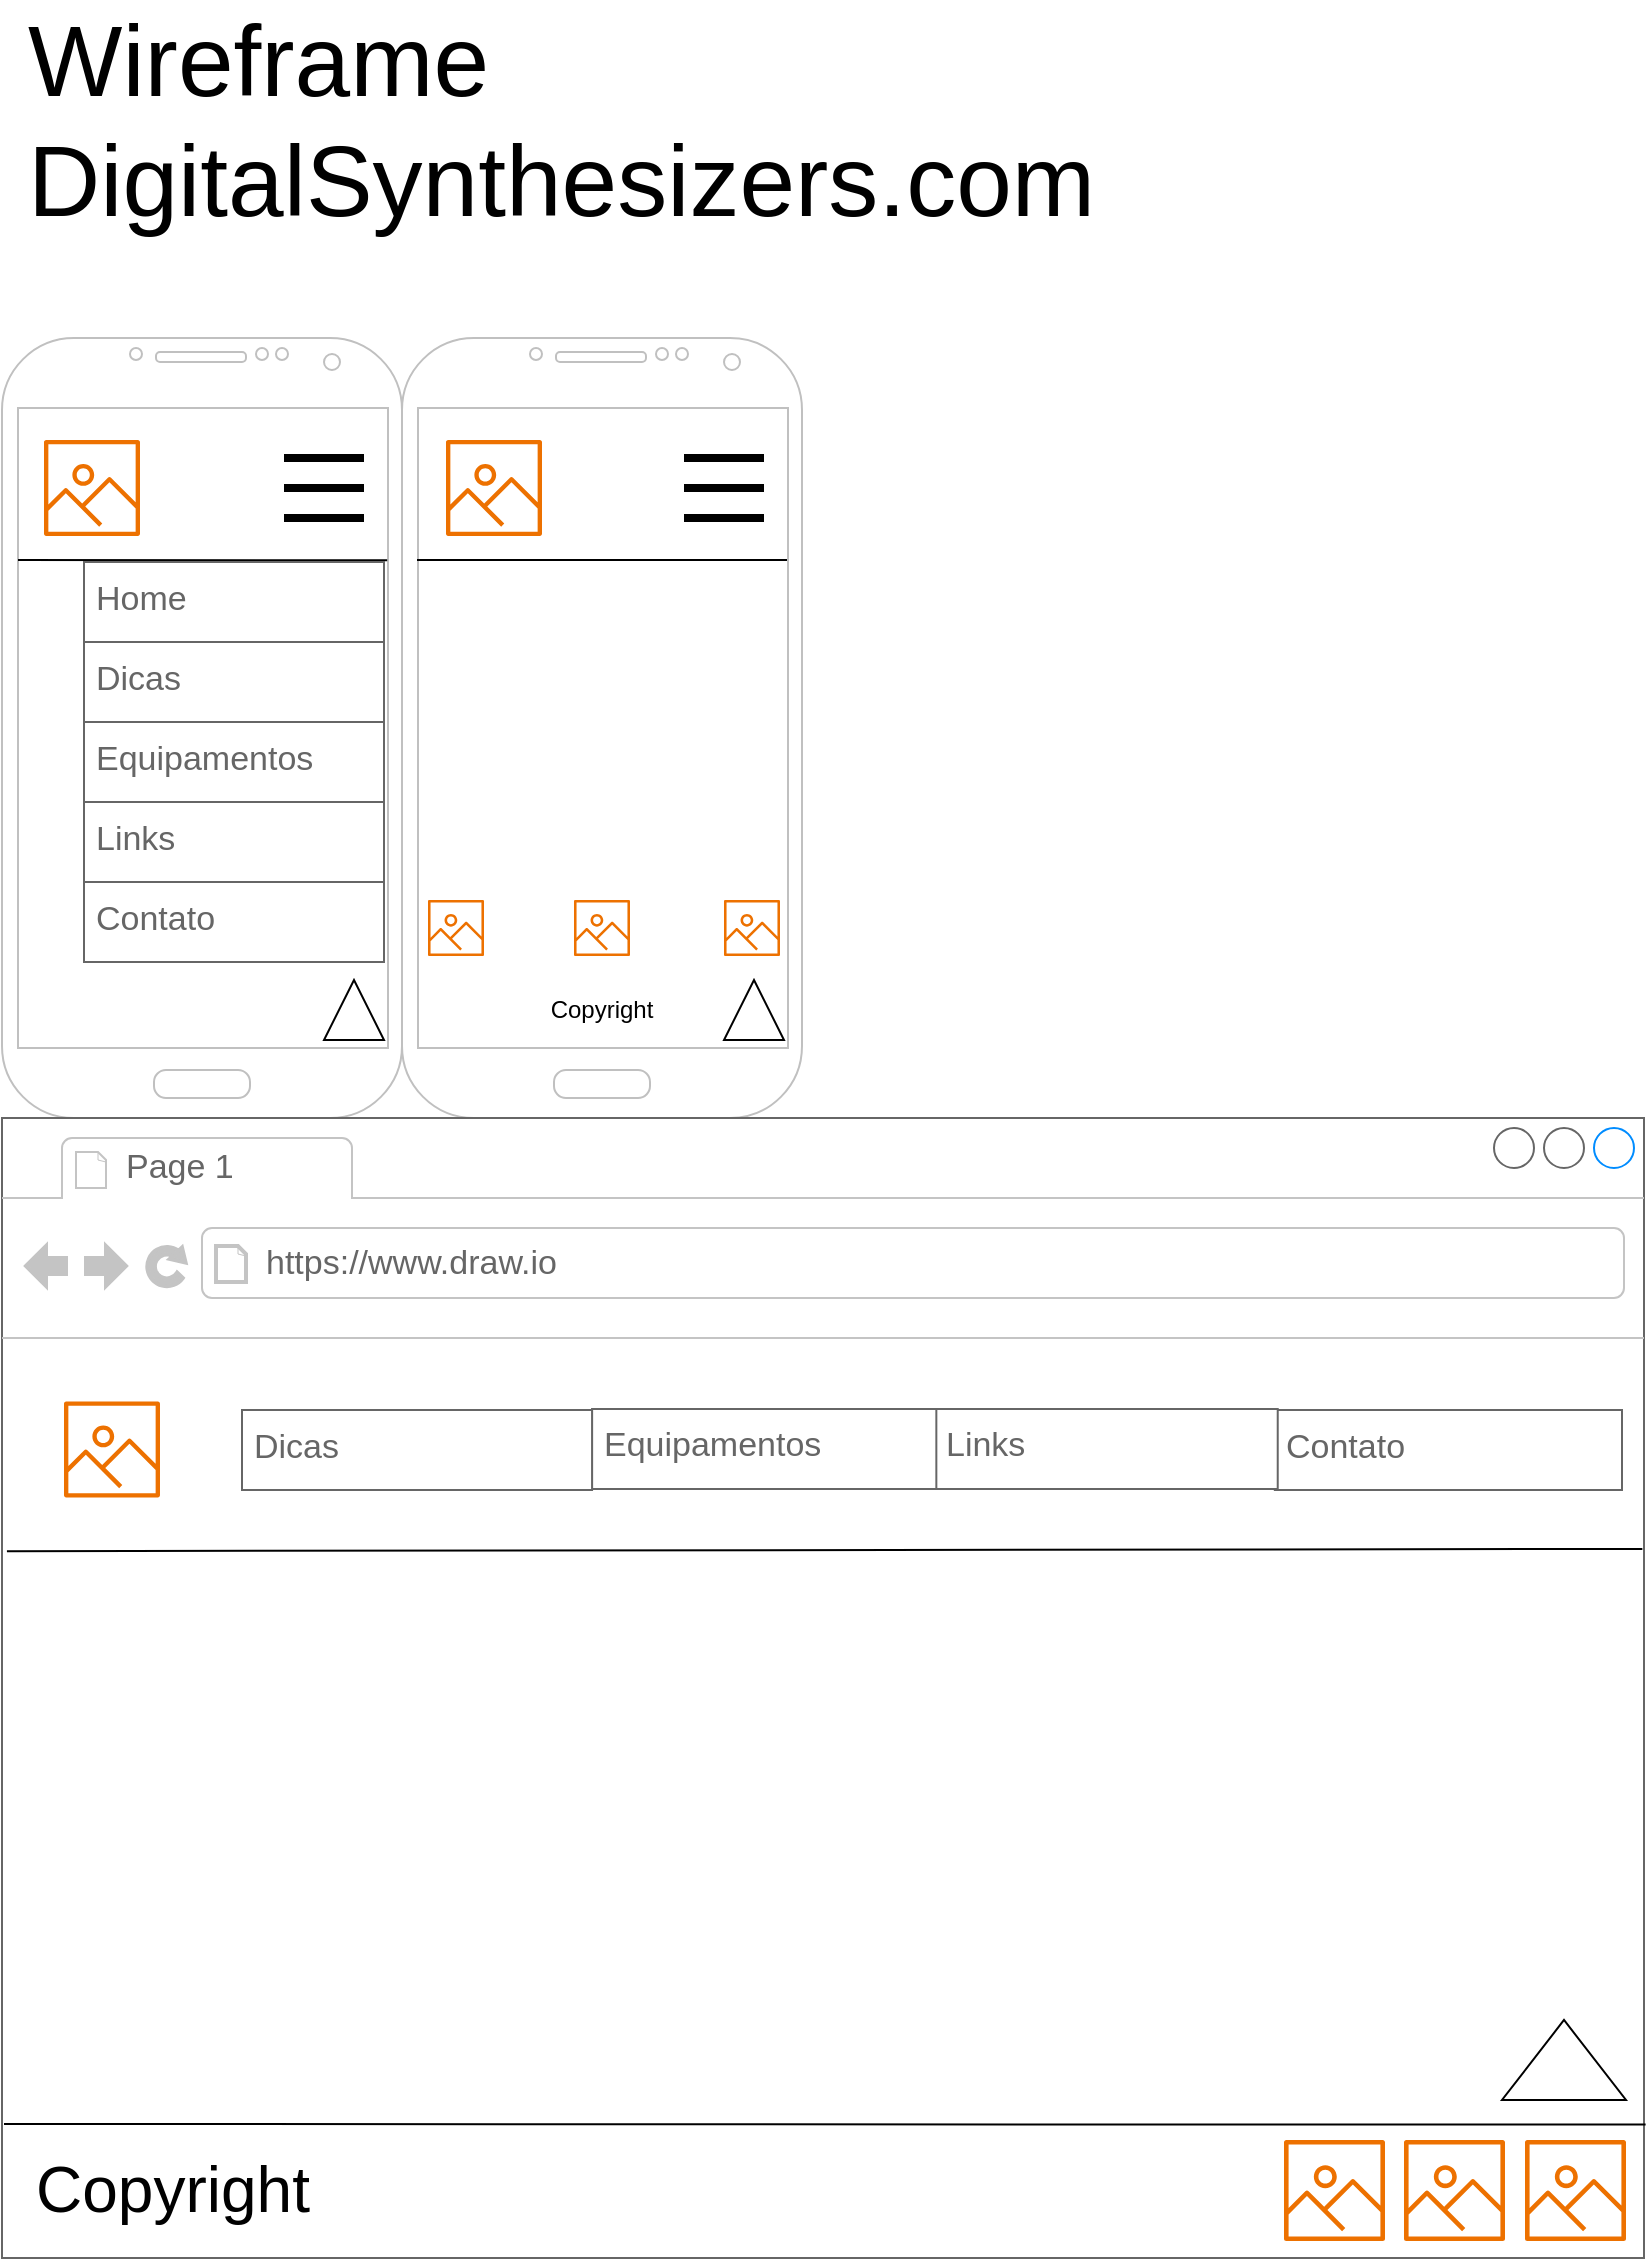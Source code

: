 <mxfile version="23.1.1" type="device">
  <diagram name="Página-1" id="FaP_dJT9hkuv4Exj-_sJ">
    <mxGraphModel dx="1401" dy="1200" grid="1" gridSize="10" guides="1" tooltips="1" connect="1" arrows="1" fold="1" page="1" pageScale="1" pageWidth="827" pageHeight="1169" math="0" shadow="0">
      <root>
        <mxCell id="0" />
        <mxCell id="1" parent="0" />
        <mxCell id="19RHVUslfX-rteBm91JF-1" value="" style="verticalLabelPosition=bottom;verticalAlign=top;html=1;shadow=0;dashed=0;strokeWidth=1;shape=mxgraph.android.phone2;strokeColor=#c0c0c0;" vertex="1" parent="1">
          <mxGeometry x="829" y="209" width="200" height="390" as="geometry" />
        </mxCell>
        <mxCell id="19RHVUslfX-rteBm91JF-2" value="" style="verticalLabelPosition=bottom;verticalAlign=top;html=1;shadow=0;dashed=0;strokeWidth=1;shape=mxgraph.android.phone2;strokeColor=#c0c0c0;" vertex="1" parent="1">
          <mxGeometry x="1029" y="209" width="200" height="390" as="geometry" />
        </mxCell>
        <mxCell id="19RHVUslfX-rteBm91JF-3" value="" style="strokeWidth=1;shadow=0;dashed=0;align=center;html=1;shape=mxgraph.mockup.containers.browserWindow;rSize=0;strokeColor=#666666;strokeColor2=#008cff;strokeColor3=#c4c4c4;mainText=,;recursiveResize=0;" vertex="1" parent="1">
          <mxGeometry x="829" y="599" width="821" height="570" as="geometry" />
        </mxCell>
        <mxCell id="19RHVUslfX-rteBm91JF-4" value="Page 1" style="strokeWidth=1;shadow=0;dashed=0;align=center;html=1;shape=mxgraph.mockup.containers.anchor;fontSize=17;fontColor=#666666;align=left;whiteSpace=wrap;" vertex="1" parent="19RHVUslfX-rteBm91JF-3">
          <mxGeometry x="60" y="12" width="110" height="26" as="geometry" />
        </mxCell>
        <mxCell id="19RHVUslfX-rteBm91JF-5" value="https://www.draw.io" style="strokeWidth=1;shadow=0;dashed=0;align=center;html=1;shape=mxgraph.mockup.containers.anchor;rSize=0;fontSize=17;fontColor=#666666;align=left;" vertex="1" parent="19RHVUslfX-rteBm91JF-3">
          <mxGeometry x="130" y="60" width="250" height="26" as="geometry" />
        </mxCell>
        <mxCell id="19RHVUslfX-rteBm91JF-25" value="" style="sketch=0;outlineConnect=0;fontColor=#232F3E;gradientColor=none;fillColor=#ED7100;strokeColor=none;dashed=0;verticalLabelPosition=bottom;verticalAlign=top;align=center;html=1;fontSize=12;fontStyle=0;aspect=fixed;pointerEvents=1;shape=mxgraph.aws4.container_registry_image;" vertex="1" parent="19RHVUslfX-rteBm91JF-3">
          <mxGeometry x="31" y="141.75" width="48" height="48" as="geometry" />
        </mxCell>
        <mxCell id="19RHVUslfX-rteBm91JF-32" value="" style="group" vertex="1" connectable="0" parent="19RHVUslfX-rteBm91JF-3">
          <mxGeometry x="120" y="145.5" width="690" height="40.5" as="geometry" />
        </mxCell>
        <mxCell id="19RHVUslfX-rteBm91JF-27" value="Contato" style="strokeWidth=1;shadow=0;dashed=0;align=center;html=1;shape=mxgraph.mockup.text.textBox;fontColor=#666666;align=left;fontSize=17;spacingLeft=4;spacingTop=-3;whiteSpace=wrap;strokeColor=#666666;mainText=" vertex="1" parent="19RHVUslfX-rteBm91JF-32">
          <mxGeometry x="516.415" y="0.5" width="173.585" height="40" as="geometry" />
        </mxCell>
        <mxCell id="19RHVUslfX-rteBm91JF-29" value="Links" style="strokeWidth=1;shadow=0;dashed=0;align=center;html=1;shape=mxgraph.mockup.text.textBox;fontColor=#666666;align=left;fontSize=17;spacingLeft=4;spacingTop=-3;whiteSpace=wrap;strokeColor=#666666;mainText=" vertex="1" parent="19RHVUslfX-rteBm91JF-32">
          <mxGeometry x="345.723" width="172.138" height="40" as="geometry" />
        </mxCell>
        <mxCell id="19RHVUslfX-rteBm91JF-30" value="Equipamentos" style="strokeWidth=1;shadow=0;dashed=0;align=center;html=1;shape=mxgraph.mockup.text.textBox;fontColor=#666666;align=left;fontSize=17;spacingLeft=4;spacingTop=-3;whiteSpace=wrap;strokeColor=#666666;mainText=" vertex="1" parent="19RHVUslfX-rteBm91JF-32">
          <mxGeometry x="175.031" width="172.138" height="40" as="geometry" />
        </mxCell>
        <mxCell id="19RHVUslfX-rteBm91JF-31" value="Dicas" style="strokeWidth=1;shadow=0;dashed=0;align=center;html=1;shape=mxgraph.mockup.text.textBox;fontColor=#666666;align=left;fontSize=17;spacingLeft=4;spacingTop=-3;whiteSpace=wrap;strokeColor=#666666;mainText=" vertex="1" parent="19RHVUslfX-rteBm91JF-32">
          <mxGeometry y="0.5" width="175.031" height="40" as="geometry" />
        </mxCell>
        <mxCell id="19RHVUslfX-rteBm91JF-35" value="" style="endArrow=none;html=1;rounded=0;entryX=0.003;entryY=0.38;entryDx=0;entryDy=0;entryPerimeter=0;exitX=1.001;exitY=0.883;exitDx=0;exitDy=0;exitPerimeter=0;" edge="1" parent="19RHVUslfX-rteBm91JF-3" source="19RHVUslfX-rteBm91JF-3">
          <mxGeometry width="50" height="50" relative="1" as="geometry">
            <mxPoint x="821" y="501" as="sourcePoint" />
            <mxPoint x="1" y="503" as="targetPoint" />
          </mxGeometry>
        </mxCell>
        <mxCell id="19RHVUslfX-rteBm91JF-36" value="" style="sketch=0;outlineConnect=0;fontColor=#232F3E;gradientColor=none;fillColor=#ED7100;strokeColor=none;dashed=0;verticalLabelPosition=bottom;verticalAlign=top;align=center;html=1;fontSize=12;fontStyle=0;aspect=fixed;pointerEvents=1;shape=mxgraph.aws4.container_registry_image;" vertex="1" parent="19RHVUslfX-rteBm91JF-3">
          <mxGeometry x="761.5" y="511" width="50.5" height="50.5" as="geometry" />
        </mxCell>
        <mxCell id="19RHVUslfX-rteBm91JF-37" value="" style="sketch=0;outlineConnect=0;fontColor=#232F3E;gradientColor=none;fillColor=#ED7100;strokeColor=none;dashed=0;verticalLabelPosition=bottom;verticalAlign=top;align=center;html=1;fontSize=12;fontStyle=0;aspect=fixed;pointerEvents=1;shape=mxgraph.aws4.container_registry_image;" vertex="1" parent="19RHVUslfX-rteBm91JF-3">
          <mxGeometry x="701" y="511" width="50.5" height="50.5" as="geometry" />
        </mxCell>
        <mxCell id="19RHVUslfX-rteBm91JF-38" value="" style="sketch=0;outlineConnect=0;fontColor=#232F3E;gradientColor=none;fillColor=#ED7100;strokeColor=none;dashed=0;verticalLabelPosition=bottom;verticalAlign=top;align=center;html=1;fontSize=12;fontStyle=0;aspect=fixed;pointerEvents=1;shape=mxgraph.aws4.container_registry_image;" vertex="1" parent="19RHVUslfX-rteBm91JF-3">
          <mxGeometry x="641" y="511" width="50.5" height="50.5" as="geometry" />
        </mxCell>
        <mxCell id="19RHVUslfX-rteBm91JF-39" value="&lt;font style=&quot;font-size: 32px;&quot;&gt;Copyright&lt;/font&gt;" style="text;html=1;strokeColor=none;fillColor=none;align=center;verticalAlign=middle;whiteSpace=wrap;rounded=0;" vertex="1" parent="19RHVUslfX-rteBm91JF-3">
          <mxGeometry x="11" y="516.25" width="149" height="40" as="geometry" />
        </mxCell>
        <mxCell id="19RHVUslfX-rteBm91JF-40" value="" style="html=1;shadow=0;dashed=0;align=center;verticalAlign=middle;shape=mxgraph.arrows2.arrow;dy=0.6;dx=40;direction=north;notch=0;" vertex="1" parent="19RHVUslfX-rteBm91JF-3">
          <mxGeometry x="750" y="451" width="62" height="40" as="geometry" />
        </mxCell>
        <mxCell id="19RHVUslfX-rteBm91JF-6" value="" style="sketch=0;outlineConnect=0;fontColor=#232F3E;gradientColor=none;fillColor=#ED7100;strokeColor=none;dashed=0;verticalLabelPosition=bottom;verticalAlign=top;align=center;html=1;fontSize=12;fontStyle=0;aspect=fixed;pointerEvents=1;shape=mxgraph.aws4.container_registry_image;" vertex="1" parent="1">
          <mxGeometry x="850" y="260" width="48" height="48" as="geometry" />
        </mxCell>
        <mxCell id="19RHVUslfX-rteBm91JF-7" value="" style="sketch=0;outlineConnect=0;fontColor=#232F3E;gradientColor=none;fillColor=#ED7100;strokeColor=none;dashed=0;verticalLabelPosition=bottom;verticalAlign=top;align=center;html=1;fontSize=12;fontStyle=0;aspect=fixed;pointerEvents=1;shape=mxgraph.aws4.container_registry_image;" vertex="1" parent="1">
          <mxGeometry x="1042" y="490" width="28" height="28" as="geometry" />
        </mxCell>
        <mxCell id="19RHVUslfX-rteBm91JF-8" value="" style="sketch=0;outlineConnect=0;fontColor=#232F3E;gradientColor=none;fillColor=#ED7100;strokeColor=none;dashed=0;verticalLabelPosition=bottom;verticalAlign=top;align=center;html=1;fontSize=12;fontStyle=0;aspect=fixed;pointerEvents=1;shape=mxgraph.aws4.container_registry_image;" vertex="1" parent="1">
          <mxGeometry x="1115" y="490" width="28" height="28" as="geometry" />
        </mxCell>
        <mxCell id="19RHVUslfX-rteBm91JF-9" value="" style="sketch=0;outlineConnect=0;fontColor=#232F3E;gradientColor=none;fillColor=#ED7100;strokeColor=none;dashed=0;verticalLabelPosition=bottom;verticalAlign=top;align=center;html=1;fontSize=12;fontStyle=0;aspect=fixed;pointerEvents=1;shape=mxgraph.aws4.container_registry_image;" vertex="1" parent="1">
          <mxGeometry x="1190" y="490" width="28" height="28" as="geometry" />
        </mxCell>
        <mxCell id="19RHVUslfX-rteBm91JF-10" value="Copyright" style="text;html=1;strokeColor=none;fillColor=none;align=center;verticalAlign=middle;whiteSpace=wrap;rounded=0;" vertex="1" parent="1">
          <mxGeometry x="1099" y="530" width="60" height="30" as="geometry" />
        </mxCell>
        <mxCell id="19RHVUslfX-rteBm91JF-11" value="" style="endArrow=none;html=1;rounded=0;exitX=0.963;exitY=0.285;exitDx=0;exitDy=0;exitPerimeter=0;" edge="1" parent="1" source="19RHVUslfX-rteBm91JF-1">
          <mxGeometry width="50" height="50" relative="1" as="geometry">
            <mxPoint x="950" y="410" as="sourcePoint" />
            <mxPoint x="837" y="320" as="targetPoint" />
          </mxGeometry>
        </mxCell>
        <mxCell id="19RHVUslfX-rteBm91JF-12" value="" style="endArrow=none;html=1;rounded=0;exitX=0.963;exitY=0.285;exitDx=0;exitDy=0;exitPerimeter=0;" edge="1" parent="1">
          <mxGeometry width="50" height="50" relative="1" as="geometry">
            <mxPoint x="1221.5" y="320" as="sourcePoint" />
            <mxPoint x="1036.5" y="320" as="targetPoint" />
          </mxGeometry>
        </mxCell>
        <mxCell id="19RHVUslfX-rteBm91JF-19" value="" style="verticalLabelPosition=bottom;shadow=0;dashed=0;align=center;html=1;verticalAlign=top;shape=mxgraph.electrical.transmission.3_line_bus;strokeWidth=4;" vertex="1" parent="1">
          <mxGeometry x="970" y="269" width="40" height="30" as="geometry" />
        </mxCell>
        <mxCell id="19RHVUslfX-rteBm91JF-20" value="" style="html=1;shadow=0;dashed=0;align=center;verticalAlign=middle;shape=mxgraph.arrows2.arrow;dy=0.6;dx=40;direction=north;notch=0;" vertex="1" parent="1">
          <mxGeometry x="990" y="530" width="30" height="30" as="geometry" />
        </mxCell>
        <mxCell id="19RHVUslfX-rteBm91JF-21" value="" style="html=1;shadow=0;dashed=0;align=center;verticalAlign=middle;shape=mxgraph.arrows2.arrow;dy=0.6;dx=40;direction=north;notch=0;" vertex="1" parent="1">
          <mxGeometry x="1190" y="530" width="30" height="30" as="geometry" />
        </mxCell>
        <mxCell id="19RHVUslfX-rteBm91JF-22" value="" style="sketch=0;outlineConnect=0;fontColor=#232F3E;gradientColor=none;fillColor=#ED7100;strokeColor=none;dashed=0;verticalLabelPosition=bottom;verticalAlign=top;align=center;html=1;fontSize=12;fontStyle=0;aspect=fixed;pointerEvents=1;shape=mxgraph.aws4.container_registry_image;" vertex="1" parent="1">
          <mxGeometry x="1051" y="260" width="48" height="48" as="geometry" />
        </mxCell>
        <mxCell id="19RHVUslfX-rteBm91JF-23" value="" style="verticalLabelPosition=bottom;shadow=0;dashed=0;align=center;html=1;verticalAlign=top;shape=mxgraph.electrical.transmission.3_line_bus;strokeWidth=4;" vertex="1" parent="1">
          <mxGeometry x="1170" y="269" width="40" height="30" as="geometry" />
        </mxCell>
        <mxCell id="19RHVUslfX-rteBm91JF-33" value="" style="group" vertex="1" connectable="0" parent="1">
          <mxGeometry x="870" y="321" width="150" height="200" as="geometry" />
        </mxCell>
        <mxCell id="19RHVUslfX-rteBm91JF-13" value="Home" style="strokeWidth=1;shadow=0;dashed=0;align=center;html=1;shape=mxgraph.mockup.text.textBox;fontColor=#666666;align=left;fontSize=17;spacingLeft=4;spacingTop=-3;whiteSpace=wrap;strokeColor=#666666;mainText=" vertex="1" parent="19RHVUslfX-rteBm91JF-33">
          <mxGeometry width="150" height="40" as="geometry" />
        </mxCell>
        <mxCell id="19RHVUslfX-rteBm91JF-14" value="Dicas" style="strokeWidth=1;shadow=0;dashed=0;align=center;html=1;shape=mxgraph.mockup.text.textBox;fontColor=#666666;align=left;fontSize=17;spacingLeft=4;spacingTop=-3;whiteSpace=wrap;strokeColor=#666666;mainText=" vertex="1" parent="19RHVUslfX-rteBm91JF-33">
          <mxGeometry y="40" width="150" height="40" as="geometry" />
        </mxCell>
        <mxCell id="19RHVUslfX-rteBm91JF-15" value="Equipamentos" style="strokeWidth=1;shadow=0;dashed=0;align=center;html=1;shape=mxgraph.mockup.text.textBox;fontColor=#666666;align=left;fontSize=17;spacingLeft=4;spacingTop=-3;whiteSpace=wrap;strokeColor=#666666;mainText=" vertex="1" parent="19RHVUslfX-rteBm91JF-33">
          <mxGeometry y="80" width="150" height="40" as="geometry" />
        </mxCell>
        <mxCell id="19RHVUslfX-rteBm91JF-16" value="Links" style="strokeWidth=1;shadow=0;dashed=0;align=center;html=1;shape=mxgraph.mockup.text.textBox;fontColor=#666666;align=left;fontSize=17;spacingLeft=4;spacingTop=-3;whiteSpace=wrap;strokeColor=#666666;mainText=" vertex="1" parent="19RHVUslfX-rteBm91JF-33">
          <mxGeometry y="120" width="150" height="40" as="geometry" />
        </mxCell>
        <mxCell id="19RHVUslfX-rteBm91JF-17" value="Contato" style="strokeWidth=1;shadow=0;dashed=0;align=center;html=1;shape=mxgraph.mockup.text.textBox;fontColor=#666666;align=left;fontSize=17;spacingLeft=4;spacingTop=-3;whiteSpace=wrap;strokeColor=#666666;mainText=" vertex="1" parent="19RHVUslfX-rteBm91JF-33">
          <mxGeometry y="160" width="150" height="40" as="geometry" />
        </mxCell>
        <mxCell id="19RHVUslfX-rteBm91JF-34" value="" style="endArrow=none;html=1;rounded=0;exitX=0.999;exitY=0.378;exitDx=0;exitDy=0;exitPerimeter=0;entryX=0.003;entryY=0.38;entryDx=0;entryDy=0;entryPerimeter=0;" edge="1" parent="1" source="19RHVUslfX-rteBm91JF-3" target="19RHVUslfX-rteBm91JF-3">
          <mxGeometry width="50" height="50" relative="1" as="geometry">
            <mxPoint x="1012" y="810" as="sourcePoint" />
            <mxPoint x="827" y="810" as="targetPoint" />
          </mxGeometry>
        </mxCell>
        <mxCell id="19RHVUslfX-rteBm91JF-41" value="&lt;div style=&quot;&quot;&gt;&lt;span style=&quot;font-size: 50px; background-color: initial;&quot;&gt;Wireframe&lt;/span&gt;&lt;/div&gt;&lt;font style=&quot;font-size: 50px;&quot;&gt;&lt;div style=&quot;&quot;&gt;&lt;span style=&quot;background-color: initial;&quot;&gt;DigitalSynthesizers.com&lt;/span&gt;&lt;/div&gt;&lt;/font&gt;" style="text;html=1;strokeColor=none;fillColor=none;align=left;verticalAlign=middle;whiteSpace=wrap;rounded=0;" vertex="1" parent="1">
          <mxGeometry x="840" y="40" width="543" height="120" as="geometry" />
        </mxCell>
      </root>
    </mxGraphModel>
  </diagram>
</mxfile>
